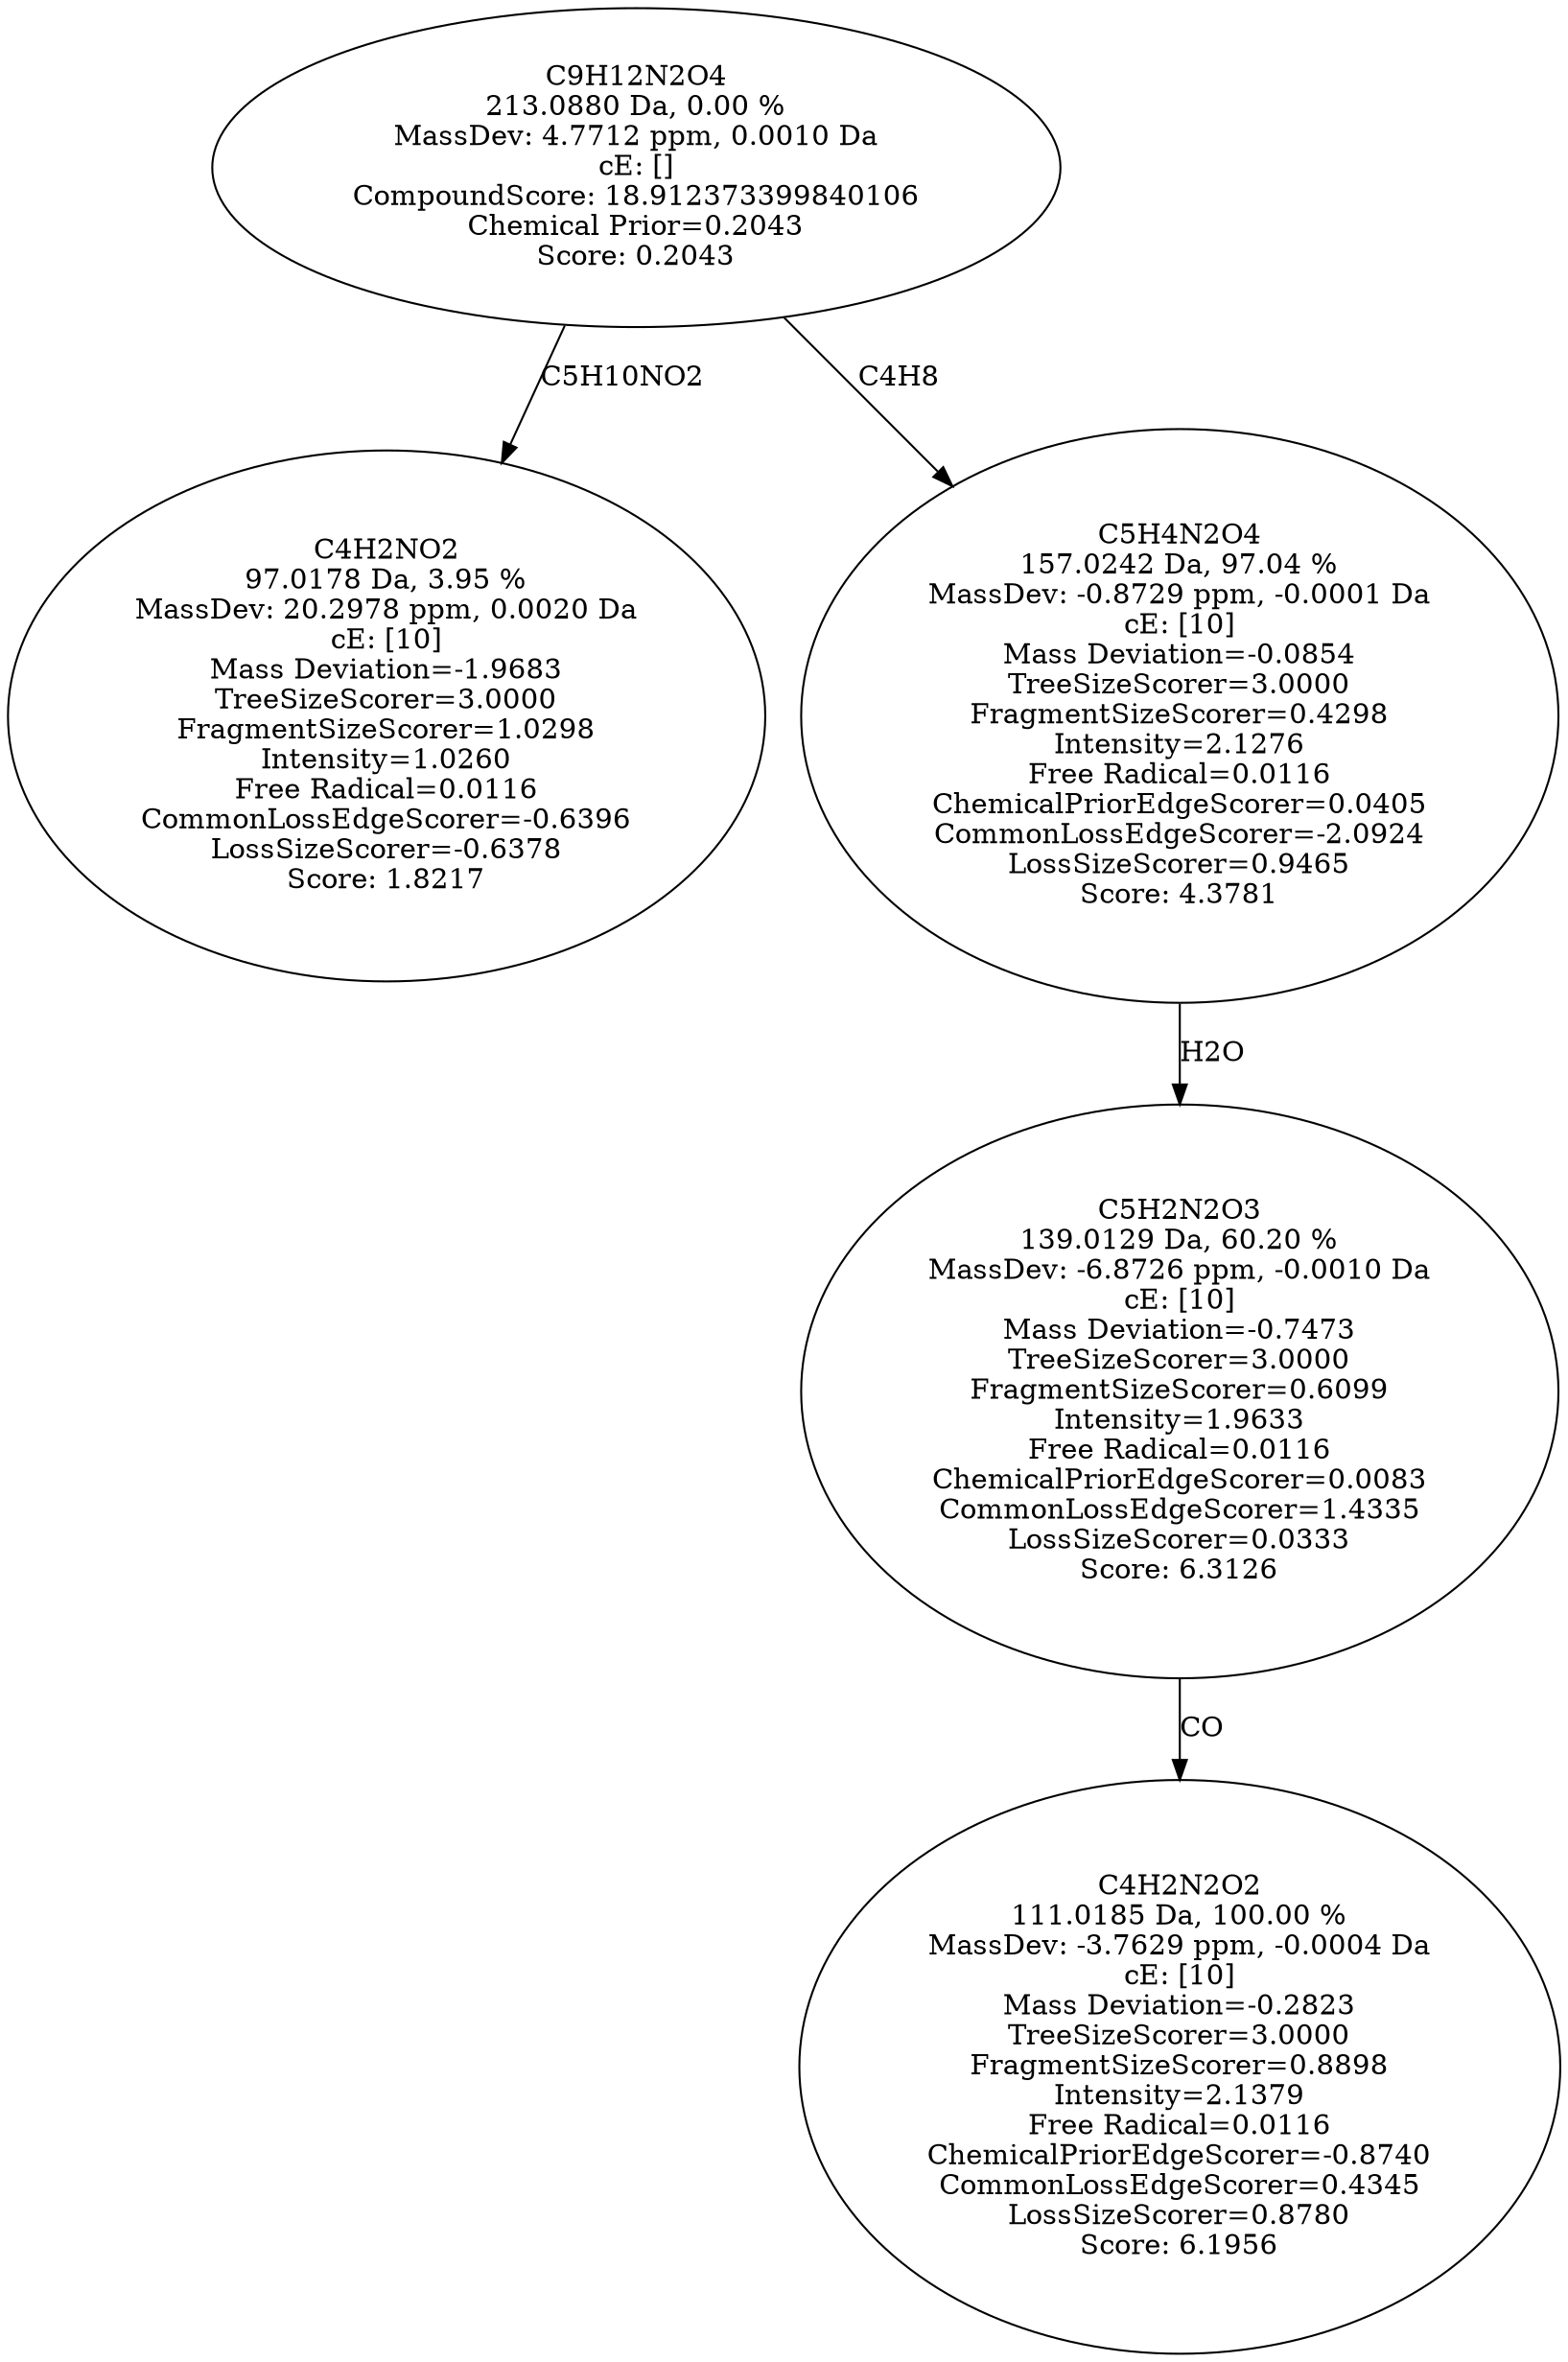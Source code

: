 strict digraph {
v1 [label="C4H2NO2\n97.0178 Da, 3.95 %\nMassDev: 20.2978 ppm, 0.0020 Da\ncE: [10]\nMass Deviation=-1.9683\nTreeSizeScorer=3.0000\nFragmentSizeScorer=1.0298\nIntensity=1.0260\nFree Radical=0.0116\nCommonLossEdgeScorer=-0.6396\nLossSizeScorer=-0.6378\nScore: 1.8217"];
v2 [label="C4H2N2O2\n111.0185 Da, 100.00 %\nMassDev: -3.7629 ppm, -0.0004 Da\ncE: [10]\nMass Deviation=-0.2823\nTreeSizeScorer=3.0000\nFragmentSizeScorer=0.8898\nIntensity=2.1379\nFree Radical=0.0116\nChemicalPriorEdgeScorer=-0.8740\nCommonLossEdgeScorer=0.4345\nLossSizeScorer=0.8780\nScore: 6.1956"];
v3 [label="C5H2N2O3\n139.0129 Da, 60.20 %\nMassDev: -6.8726 ppm, -0.0010 Da\ncE: [10]\nMass Deviation=-0.7473\nTreeSizeScorer=3.0000\nFragmentSizeScorer=0.6099\nIntensity=1.9633\nFree Radical=0.0116\nChemicalPriorEdgeScorer=0.0083\nCommonLossEdgeScorer=1.4335\nLossSizeScorer=0.0333\nScore: 6.3126"];
v4 [label="C5H4N2O4\n157.0242 Da, 97.04 %\nMassDev: -0.8729 ppm, -0.0001 Da\ncE: [10]\nMass Deviation=-0.0854\nTreeSizeScorer=3.0000\nFragmentSizeScorer=0.4298\nIntensity=2.1276\nFree Radical=0.0116\nChemicalPriorEdgeScorer=0.0405\nCommonLossEdgeScorer=-2.0924\nLossSizeScorer=0.9465\nScore: 4.3781"];
v5 [label="C9H12N2O4\n213.0880 Da, 0.00 %\nMassDev: 4.7712 ppm, 0.0010 Da\ncE: []\nCompoundScore: 18.912373399840106\nChemical Prior=0.2043\nScore: 0.2043"];
v5 -> v1 [label="C5H10NO2"];
v3 -> v2 [label="CO"];
v4 -> v3 [label="H2O"];
v5 -> v4 [label="C4H8"];
}